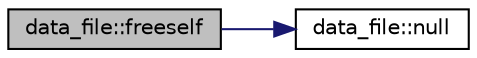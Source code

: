 digraph "data_file::freeself"
{
  edge [fontname="Helvetica",fontsize="10",labelfontname="Helvetica",labelfontsize="10"];
  node [fontname="Helvetica",fontsize="10",shape=record];
  rankdir="LR";
  Node7 [label="data_file::freeself",height=0.2,width=0.4,color="black", fillcolor="grey75", style="filled", fontcolor="black"];
  Node7 -> Node8 [color="midnightblue",fontsize="10",style="solid",fontname="Helvetica"];
  Node8 [label="data_file::null",height=0.2,width=0.4,color="black", fillcolor="white", style="filled",URL="$d2/dd1/classdata__file.html#a79d79d896f0392c516daf9d409f4aae9"];
}
